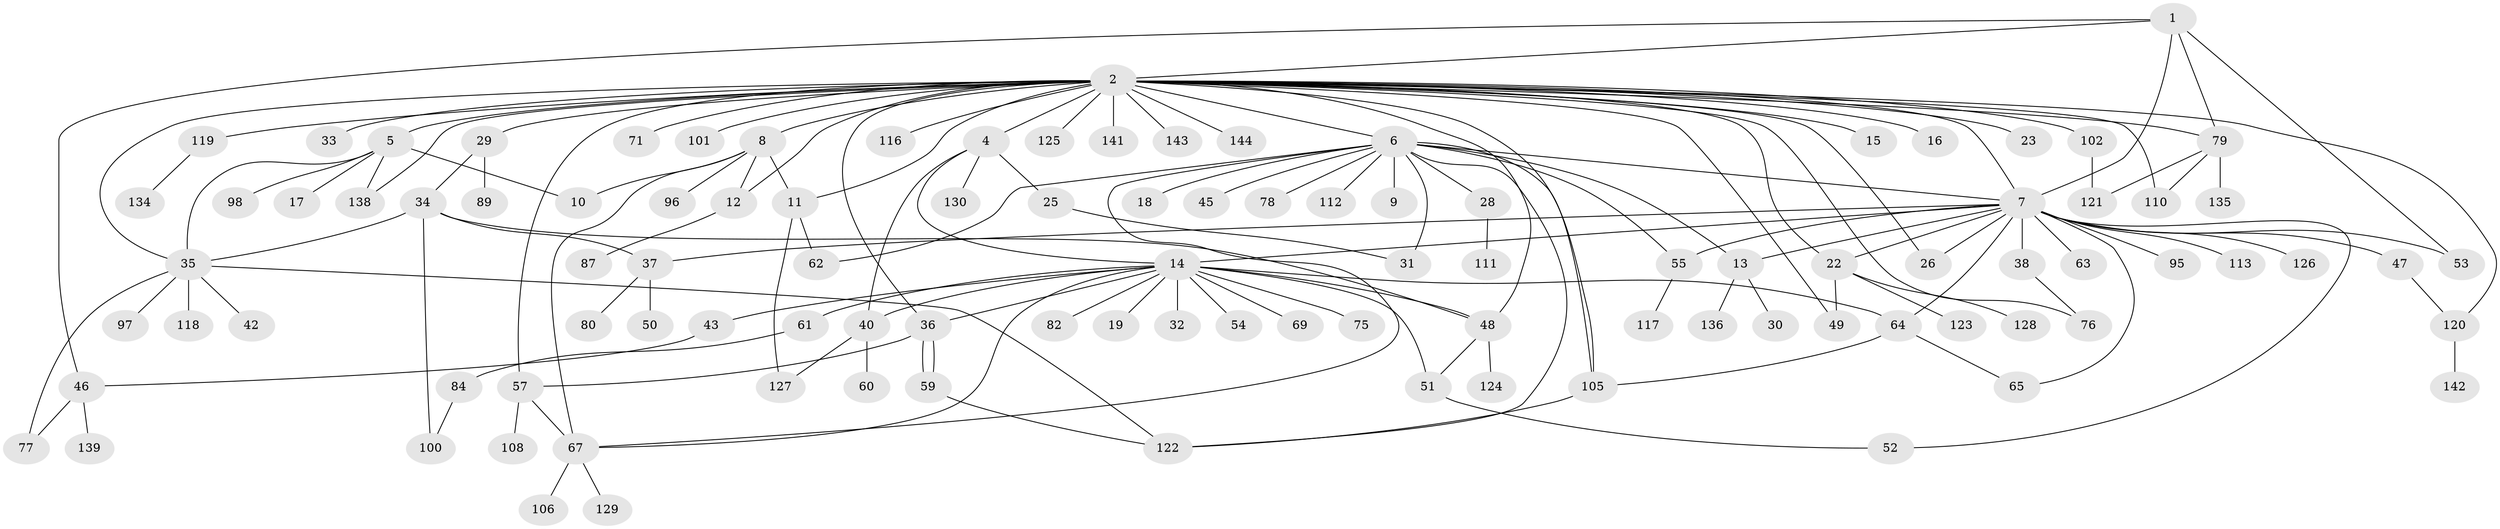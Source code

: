 // Generated by graph-tools (version 1.1) at 2025/23/03/03/25 07:23:53]
// undirected, 106 vertices, 150 edges
graph export_dot {
graph [start="1"]
  node [color=gray90,style=filled];
  1 [super="+44"];
  2 [super="+3"];
  4 [super="+92"];
  5 [super="+21"];
  6 [super="+88"];
  7 [super="+20"];
  8 [super="+41"];
  9;
  10 [super="+27"];
  11 [super="+109"];
  12 [super="+24"];
  13;
  14 [super="+68"];
  15 [super="+86"];
  16;
  17;
  18;
  19;
  22 [super="+72"];
  23;
  25;
  26;
  28;
  29;
  30;
  31 [super="+91"];
  32;
  33 [super="+85"];
  34 [super="+73"];
  35 [super="+39"];
  36;
  37 [super="+66"];
  38 [super="+133"];
  40;
  42;
  43;
  45;
  46 [super="+58"];
  47;
  48 [super="+56"];
  49;
  50;
  51 [super="+74"];
  52 [super="+83"];
  53;
  54 [super="+107"];
  55;
  57 [super="+103"];
  59 [super="+70"];
  60;
  61 [super="+99"];
  62 [super="+94"];
  63 [super="+104"];
  64 [super="+114"];
  65;
  67 [super="+90"];
  69;
  71;
  75;
  76;
  77;
  78 [super="+93"];
  79 [super="+81"];
  80;
  82 [super="+132"];
  84;
  87 [super="+140"];
  89;
  95;
  96;
  97;
  98;
  100 [super="+131"];
  101;
  102;
  105 [super="+137"];
  106;
  108;
  110;
  111 [super="+115"];
  112;
  113;
  116;
  117;
  118;
  119;
  120;
  121;
  122;
  123;
  124;
  125;
  126;
  127;
  128;
  129;
  130;
  134;
  135;
  136;
  138;
  139;
  141;
  142;
  143;
  144;
  1 -- 2;
  1 -- 7;
  1 -- 46;
  1 -- 53;
  1 -- 79;
  2 -- 4;
  2 -- 5 [weight=3];
  2 -- 6;
  2 -- 8 [weight=2];
  2 -- 12;
  2 -- 15;
  2 -- 16;
  2 -- 22 [weight=2];
  2 -- 23;
  2 -- 33;
  2 -- 48;
  2 -- 49;
  2 -- 76;
  2 -- 79;
  2 -- 102;
  2 -- 105;
  2 -- 110;
  2 -- 116;
  2 -- 119;
  2 -- 120;
  2 -- 125;
  2 -- 138;
  2 -- 141;
  2 -- 143;
  2 -- 35;
  2 -- 36;
  2 -- 101;
  2 -- 71;
  2 -- 11;
  2 -- 144;
  2 -- 57;
  2 -- 26;
  2 -- 29;
  2 -- 7;
  4 -- 14;
  4 -- 25;
  4 -- 40;
  4 -- 130;
  5 -- 10;
  5 -- 17;
  5 -- 98;
  5 -- 138;
  5 -- 35;
  6 -- 7;
  6 -- 9;
  6 -- 13;
  6 -- 18;
  6 -- 28;
  6 -- 45;
  6 -- 55;
  6 -- 62;
  6 -- 67;
  6 -- 78;
  6 -- 105;
  6 -- 112;
  6 -- 122;
  6 -- 31;
  7 -- 14 [weight=2];
  7 -- 65;
  7 -- 22;
  7 -- 64;
  7 -- 13;
  7 -- 26;
  7 -- 95;
  7 -- 37;
  7 -- 38;
  7 -- 47;
  7 -- 113;
  7 -- 52;
  7 -- 53;
  7 -- 55;
  7 -- 126;
  7 -- 63 [weight=2];
  8 -- 96;
  8 -- 67;
  8 -- 10;
  8 -- 11;
  8 -- 12;
  11 -- 62;
  11 -- 127;
  12 -- 87;
  13 -- 30;
  13 -- 136;
  14 -- 19;
  14 -- 32;
  14 -- 36;
  14 -- 40;
  14 -- 43;
  14 -- 48;
  14 -- 51;
  14 -- 54;
  14 -- 61;
  14 -- 67;
  14 -- 82;
  14 -- 64;
  14 -- 75;
  14 -- 69;
  22 -- 49;
  22 -- 128;
  22 -- 123;
  25 -- 31;
  28 -- 111;
  29 -- 34;
  29 -- 89;
  34 -- 37;
  34 -- 100;
  34 -- 48;
  34 -- 35;
  35 -- 42;
  35 -- 77;
  35 -- 97;
  35 -- 118;
  35 -- 122;
  36 -- 57;
  36 -- 59;
  36 -- 59;
  37 -- 50;
  37 -- 80;
  38 -- 76;
  40 -- 60;
  40 -- 127;
  43 -- 46;
  46 -- 77;
  46 -- 139;
  47 -- 120;
  48 -- 51;
  48 -- 124;
  51 -- 52;
  55 -- 117;
  57 -- 108;
  57 -- 67 [weight=2];
  59 -- 122;
  61 -- 84;
  64 -- 65;
  64 -- 105;
  67 -- 129;
  67 -- 106;
  79 -- 110;
  79 -- 135;
  79 -- 121;
  84 -- 100;
  102 -- 121;
  105 -- 122;
  119 -- 134;
  120 -- 142;
}
